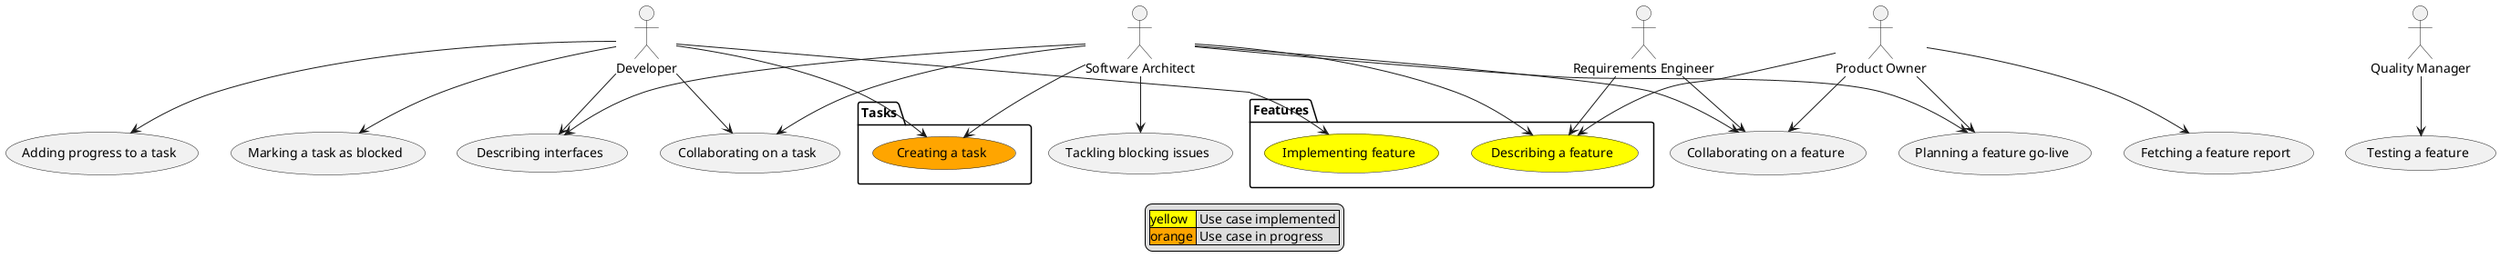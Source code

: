 @startuml
:Developer:
:Product Owner: as PO
:Requirements Engineer: as RE
:Software Architect: as Architect
:Quality Manager: as QM

package Features {
(Describing a feature) as NewFeature #yellow
(Implementing feature) as FeatureImplementation #yellow
}
package Tasks {
(Creating a task) as NewTask #orange
}
(Adding progress to a task) as Progress
(Marking a task as blocked) as Blocked
(Fetching a feature report) as Report
(Tackling blocking issues) as Tackling
(Planning a feature go-live) as GoLive
(Describing interfaces) as Interfaces
(Collaborating on a feature) as CollabFeature
(Collaborating on a task) as CollabTask
(Testing a feature) as Testing

RE --> NewFeature
Architect --> NewFeature
PO --> NewFeature

Developer --> FeatureImplementation
Developer --> NewTask
Architect --> NewTask

Developer --> Progress

Developer --> Blocked

PO --> Report

Architect --> Tackling

Architect --> GoLive
PO --> GoLive

Architect --> Interfaces
Developer --> Interfaces

RE --> CollabFeature
Architect --> CollabFeature
PO --> CollabFeature

Architect --> CollabTask
Developer --> CollabTask

QM --> Testing

legend
  | <#yellow>yellow  | Use case implemented |
  | <#orange>orange | Use case in progress |
end legend

@enduml
